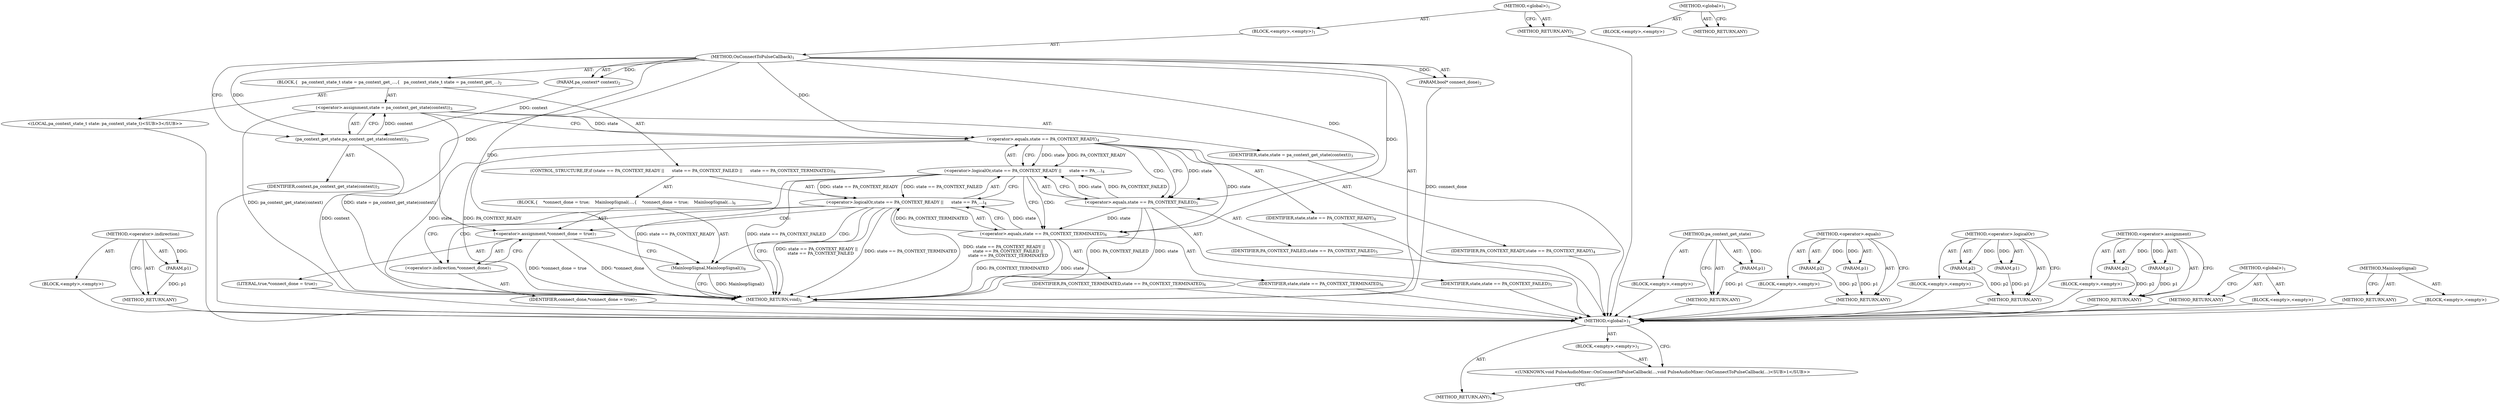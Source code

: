 digraph "&lt;global&gt;" {
vulnerable_77 [label=<(METHOD,&lt;operator&gt;.indirection)>];
vulnerable_78 [label=<(PARAM,p1)>];
vulnerable_79 [label=<(BLOCK,&lt;empty&gt;,&lt;empty&gt;)>];
vulnerable_80 [label=<(METHOD_RETURN,ANY)>];
vulnerable_6 [label=<(METHOD,&lt;global&gt;)<SUB>1</SUB>>];
vulnerable_7 [label=<(BLOCK,&lt;empty&gt;,&lt;empty&gt;)<SUB>1</SUB>>];
vulnerable_8 [label=<(METHOD,OnConnectToPulseCallback)<SUB>1</SUB>>];
vulnerable_9 [label=<(PARAM,pa_context* context)<SUB>2</SUB>>];
vulnerable_10 [label=<(PARAM,bool* connect_done)<SUB>2</SUB>>];
vulnerable_11 [label=<(BLOCK,{
   pa_context_state_t state = pa_context_get_...,{
   pa_context_state_t state = pa_context_get_...)<SUB>2</SUB>>];
vulnerable_12 [label="<(LOCAL,pa_context_state_t state: pa_context_state_t)<SUB>3</SUB>>"];
vulnerable_13 [label=<(&lt;operator&gt;.assignment,state = pa_context_get_state(context))<SUB>3</SUB>>];
vulnerable_14 [label=<(IDENTIFIER,state,state = pa_context_get_state(context))<SUB>3</SUB>>];
vulnerable_15 [label=<(pa_context_get_state,pa_context_get_state(context))<SUB>3</SUB>>];
vulnerable_16 [label=<(IDENTIFIER,context,pa_context_get_state(context))<SUB>3</SUB>>];
vulnerable_17 [label=<(CONTROL_STRUCTURE,IF,if (state == PA_CONTEXT_READY ||
      state == PA_CONTEXT_FAILED ||
      state == PA_CONTEXT_TERMINATED))<SUB>4</SUB>>];
vulnerable_18 [label=<(&lt;operator&gt;.logicalOr,state == PA_CONTEXT_READY ||
      state == PA_...)<SUB>4</SUB>>];
vulnerable_19 [label=<(&lt;operator&gt;.logicalOr,state == PA_CONTEXT_READY ||
      state == PA_...)<SUB>4</SUB>>];
vulnerable_20 [label=<(&lt;operator&gt;.equals,state == PA_CONTEXT_READY)<SUB>4</SUB>>];
vulnerable_21 [label=<(IDENTIFIER,state,state == PA_CONTEXT_READY)<SUB>4</SUB>>];
vulnerable_22 [label=<(IDENTIFIER,PA_CONTEXT_READY,state == PA_CONTEXT_READY)<SUB>4</SUB>>];
vulnerable_23 [label=<(&lt;operator&gt;.equals,state == PA_CONTEXT_FAILED)<SUB>5</SUB>>];
vulnerable_24 [label=<(IDENTIFIER,state,state == PA_CONTEXT_FAILED)<SUB>5</SUB>>];
vulnerable_25 [label=<(IDENTIFIER,PA_CONTEXT_FAILED,state == PA_CONTEXT_FAILED)<SUB>5</SUB>>];
vulnerable_26 [label=<(&lt;operator&gt;.equals,state == PA_CONTEXT_TERMINATED)<SUB>6</SUB>>];
vulnerable_27 [label=<(IDENTIFIER,state,state == PA_CONTEXT_TERMINATED)<SUB>6</SUB>>];
vulnerable_28 [label=<(IDENTIFIER,PA_CONTEXT_TERMINATED,state == PA_CONTEXT_TERMINATED)<SUB>6</SUB>>];
vulnerable_29 [label=<(BLOCK,{
    *connect_done = true;
    MainloopSignal(...,{
    *connect_done = true;
    MainloopSignal(...)<SUB>6</SUB>>];
vulnerable_30 [label=<(&lt;operator&gt;.assignment,*connect_done = true)<SUB>7</SUB>>];
vulnerable_31 [label=<(&lt;operator&gt;.indirection,*connect_done)<SUB>7</SUB>>];
vulnerable_32 [label=<(IDENTIFIER,connect_done,*connect_done = true)<SUB>7</SUB>>];
vulnerable_33 [label=<(LITERAL,true,*connect_done = true)<SUB>7</SUB>>];
vulnerable_34 [label=<(MainloopSignal,MainloopSignal())<SUB>8</SUB>>];
vulnerable_35 [label=<(METHOD_RETURN,void)<SUB>1</SUB>>];
vulnerable_37 [label=<(METHOD_RETURN,ANY)<SUB>1</SUB>>];
vulnerable_63 [label=<(METHOD,pa_context_get_state)>];
vulnerable_64 [label=<(PARAM,p1)>];
vulnerable_65 [label=<(BLOCK,&lt;empty&gt;,&lt;empty&gt;)>];
vulnerable_66 [label=<(METHOD_RETURN,ANY)>];
vulnerable_72 [label=<(METHOD,&lt;operator&gt;.equals)>];
vulnerable_73 [label=<(PARAM,p1)>];
vulnerable_74 [label=<(PARAM,p2)>];
vulnerable_75 [label=<(BLOCK,&lt;empty&gt;,&lt;empty&gt;)>];
vulnerable_76 [label=<(METHOD_RETURN,ANY)>];
vulnerable_67 [label=<(METHOD,&lt;operator&gt;.logicalOr)>];
vulnerable_68 [label=<(PARAM,p1)>];
vulnerable_69 [label=<(PARAM,p2)>];
vulnerable_70 [label=<(BLOCK,&lt;empty&gt;,&lt;empty&gt;)>];
vulnerable_71 [label=<(METHOD_RETURN,ANY)>];
vulnerable_58 [label=<(METHOD,&lt;operator&gt;.assignment)>];
vulnerable_59 [label=<(PARAM,p1)>];
vulnerable_60 [label=<(PARAM,p2)>];
vulnerable_61 [label=<(BLOCK,&lt;empty&gt;,&lt;empty&gt;)>];
vulnerable_62 [label=<(METHOD_RETURN,ANY)>];
vulnerable_52 [label=<(METHOD,&lt;global&gt;)<SUB>1</SUB>>];
vulnerable_53 [label=<(BLOCK,&lt;empty&gt;,&lt;empty&gt;)>];
vulnerable_54 [label=<(METHOD_RETURN,ANY)>];
vulnerable_81 [label=<(METHOD,MainloopSignal)>];
vulnerable_82 [label=<(BLOCK,&lt;empty&gt;,&lt;empty&gt;)>];
vulnerable_83 [label=<(METHOD_RETURN,ANY)>];
fixed_6 [label=<(METHOD,&lt;global&gt;)<SUB>1</SUB>>];
fixed_7 [label=<(BLOCK,&lt;empty&gt;,&lt;empty&gt;)<SUB>1</SUB>>];
fixed_8 [label="<(UNKNOWN,void PulseAudioMixer::OnConnectToPulseCallback(...,void PulseAudioMixer::OnConnectToPulseCallback(...)<SUB>1</SUB>>"];
fixed_9 [label=<(METHOD_RETURN,ANY)<SUB>1</SUB>>];
fixed_14 [label=<(METHOD,&lt;global&gt;)<SUB>1</SUB>>];
fixed_15 [label=<(BLOCK,&lt;empty&gt;,&lt;empty&gt;)>];
fixed_16 [label=<(METHOD_RETURN,ANY)>];
vulnerable_77 -> vulnerable_78  [key=0, label="AST: "];
vulnerable_77 -> vulnerable_78  [key=1, label="DDG: "];
vulnerable_77 -> vulnerable_79  [key=0, label="AST: "];
vulnerable_77 -> vulnerable_80  [key=0, label="AST: "];
vulnerable_77 -> vulnerable_80  [key=1, label="CFG: "];
vulnerable_78 -> vulnerable_80  [key=0, label="DDG: p1"];
vulnerable_79 -> fixed_6  [key=0];
vulnerable_80 -> fixed_6  [key=0];
vulnerable_6 -> vulnerable_7  [key=0, label="AST: "];
vulnerable_6 -> vulnerable_37  [key=0, label="AST: "];
vulnerable_6 -> vulnerable_37  [key=1, label="CFG: "];
vulnerable_7 -> vulnerable_8  [key=0, label="AST: "];
vulnerable_8 -> vulnerable_9  [key=0, label="AST: "];
vulnerable_8 -> vulnerable_9  [key=1, label="DDG: "];
vulnerable_8 -> vulnerable_10  [key=0, label="AST: "];
vulnerable_8 -> vulnerable_10  [key=1, label="DDG: "];
vulnerable_8 -> vulnerable_11  [key=0, label="AST: "];
vulnerable_8 -> vulnerable_35  [key=0, label="AST: "];
vulnerable_8 -> vulnerable_15  [key=0, label="CFG: "];
vulnerable_8 -> vulnerable_15  [key=1, label="DDG: "];
vulnerable_8 -> vulnerable_30  [key=0, label="DDG: "];
vulnerable_8 -> vulnerable_34  [key=0, label="DDG: "];
vulnerable_8 -> vulnerable_26  [key=0, label="DDG: "];
vulnerable_8 -> vulnerable_20  [key=0, label="DDG: "];
vulnerable_8 -> vulnerable_23  [key=0, label="DDG: "];
vulnerable_9 -> vulnerable_15  [key=0, label="DDG: context"];
vulnerable_10 -> vulnerable_35  [key=0, label="DDG: connect_done"];
vulnerable_11 -> vulnerable_12  [key=0, label="AST: "];
vulnerable_11 -> vulnerable_13  [key=0, label="AST: "];
vulnerable_11 -> vulnerable_17  [key=0, label="AST: "];
vulnerable_12 -> fixed_6  [key=0];
vulnerable_13 -> vulnerable_14  [key=0, label="AST: "];
vulnerable_13 -> vulnerable_15  [key=0, label="AST: "];
vulnerable_13 -> vulnerable_20  [key=0, label="CFG: "];
vulnerable_13 -> vulnerable_20  [key=1, label="DDG: state"];
vulnerable_13 -> vulnerable_35  [key=0, label="DDG: pa_context_get_state(context)"];
vulnerable_13 -> vulnerable_35  [key=1, label="DDG: state = pa_context_get_state(context)"];
vulnerable_14 -> fixed_6  [key=0];
vulnerable_15 -> vulnerable_16  [key=0, label="AST: "];
vulnerable_15 -> vulnerable_13  [key=0, label="CFG: "];
vulnerable_15 -> vulnerable_13  [key=1, label="DDG: context"];
vulnerable_15 -> vulnerable_35  [key=0, label="DDG: context"];
vulnerable_16 -> fixed_6  [key=0];
vulnerable_17 -> vulnerable_18  [key=0, label="AST: "];
vulnerable_17 -> vulnerable_29  [key=0, label="AST: "];
vulnerable_18 -> vulnerable_19  [key=0, label="AST: "];
vulnerable_18 -> vulnerable_26  [key=0, label="AST: "];
vulnerable_18 -> vulnerable_35  [key=0, label="CFG: "];
vulnerable_18 -> vulnerable_35  [key=1, label="DDG: state == PA_CONTEXT_READY ||
      state == PA_CONTEXT_FAILED"];
vulnerable_18 -> vulnerable_35  [key=2, label="DDG: state == PA_CONTEXT_TERMINATED"];
vulnerable_18 -> vulnerable_35  [key=3, label="DDG: state == PA_CONTEXT_READY ||
      state == PA_CONTEXT_FAILED ||
      state == PA_CONTEXT_TERMINATED"];
vulnerable_18 -> vulnerable_31  [key=0, label="CFG: "];
vulnerable_18 -> vulnerable_31  [key=1, label="CDG: "];
vulnerable_18 -> vulnerable_30  [key=0, label="CDG: "];
vulnerable_18 -> vulnerable_34  [key=0, label="CDG: "];
vulnerable_19 -> vulnerable_20  [key=0, label="AST: "];
vulnerable_19 -> vulnerable_23  [key=0, label="AST: "];
vulnerable_19 -> vulnerable_18  [key=0, label="CFG: "];
vulnerable_19 -> vulnerable_18  [key=1, label="DDG: state == PA_CONTEXT_READY"];
vulnerable_19 -> vulnerable_18  [key=2, label="DDG: state == PA_CONTEXT_FAILED"];
vulnerable_19 -> vulnerable_26  [key=0, label="CFG: "];
vulnerable_19 -> vulnerable_26  [key=1, label="CDG: "];
vulnerable_19 -> vulnerable_35  [key=0, label="DDG: state == PA_CONTEXT_READY"];
vulnerable_19 -> vulnerable_35  [key=1, label="DDG: state == PA_CONTEXT_FAILED"];
vulnerable_20 -> vulnerable_21  [key=0, label="AST: "];
vulnerable_20 -> vulnerable_22  [key=0, label="AST: "];
vulnerable_20 -> vulnerable_19  [key=0, label="CFG: "];
vulnerable_20 -> vulnerable_19  [key=1, label="DDG: state"];
vulnerable_20 -> vulnerable_19  [key=2, label="DDG: PA_CONTEXT_READY"];
vulnerable_20 -> vulnerable_23  [key=0, label="CFG: "];
vulnerable_20 -> vulnerable_23  [key=1, label="DDG: state"];
vulnerable_20 -> vulnerable_23  [key=2, label="CDG: "];
vulnerable_20 -> vulnerable_35  [key=0, label="DDG: state"];
vulnerable_20 -> vulnerable_35  [key=1, label="DDG: PA_CONTEXT_READY"];
vulnerable_20 -> vulnerable_26  [key=0, label="DDG: state"];
vulnerable_21 -> fixed_6  [key=0];
vulnerable_22 -> fixed_6  [key=0];
vulnerable_23 -> vulnerable_24  [key=0, label="AST: "];
vulnerable_23 -> vulnerable_25  [key=0, label="AST: "];
vulnerable_23 -> vulnerable_19  [key=0, label="CFG: "];
vulnerable_23 -> vulnerable_19  [key=1, label="DDG: state"];
vulnerable_23 -> vulnerable_19  [key=2, label="DDG: PA_CONTEXT_FAILED"];
vulnerable_23 -> vulnerable_35  [key=0, label="DDG: state"];
vulnerable_23 -> vulnerable_35  [key=1, label="DDG: PA_CONTEXT_FAILED"];
vulnerable_23 -> vulnerable_26  [key=0, label="DDG: state"];
vulnerable_24 -> fixed_6  [key=0];
vulnerable_25 -> fixed_6  [key=0];
vulnerable_26 -> vulnerable_27  [key=0, label="AST: "];
vulnerable_26 -> vulnerable_28  [key=0, label="AST: "];
vulnerable_26 -> vulnerable_18  [key=0, label="CFG: "];
vulnerable_26 -> vulnerable_18  [key=1, label="DDG: state"];
vulnerable_26 -> vulnerable_18  [key=2, label="DDG: PA_CONTEXT_TERMINATED"];
vulnerable_26 -> vulnerable_35  [key=0, label="DDG: state"];
vulnerable_26 -> vulnerable_35  [key=1, label="DDG: PA_CONTEXT_TERMINATED"];
vulnerable_27 -> fixed_6  [key=0];
vulnerable_28 -> fixed_6  [key=0];
vulnerable_29 -> vulnerable_30  [key=0, label="AST: "];
vulnerable_29 -> vulnerable_34  [key=0, label="AST: "];
vulnerable_30 -> vulnerable_31  [key=0, label="AST: "];
vulnerable_30 -> vulnerable_33  [key=0, label="AST: "];
vulnerable_30 -> vulnerable_34  [key=0, label="CFG: "];
vulnerable_30 -> vulnerable_35  [key=0, label="DDG: *connect_done"];
vulnerable_30 -> vulnerable_35  [key=1, label="DDG: *connect_done = true"];
vulnerable_31 -> vulnerable_32  [key=0, label="AST: "];
vulnerable_31 -> vulnerable_30  [key=0, label="CFG: "];
vulnerable_32 -> fixed_6  [key=0];
vulnerable_33 -> fixed_6  [key=0];
vulnerable_34 -> vulnerable_35  [key=0, label="CFG: "];
vulnerable_34 -> vulnerable_35  [key=1, label="DDG: MainloopSignal()"];
vulnerable_35 -> fixed_6  [key=0];
vulnerable_37 -> fixed_6  [key=0];
vulnerable_63 -> vulnerable_64  [key=0, label="AST: "];
vulnerable_63 -> vulnerable_64  [key=1, label="DDG: "];
vulnerable_63 -> vulnerable_65  [key=0, label="AST: "];
vulnerable_63 -> vulnerable_66  [key=0, label="AST: "];
vulnerable_63 -> vulnerable_66  [key=1, label="CFG: "];
vulnerable_64 -> vulnerable_66  [key=0, label="DDG: p1"];
vulnerable_65 -> fixed_6  [key=0];
vulnerable_66 -> fixed_6  [key=0];
vulnerable_72 -> vulnerable_73  [key=0, label="AST: "];
vulnerable_72 -> vulnerable_73  [key=1, label="DDG: "];
vulnerable_72 -> vulnerable_75  [key=0, label="AST: "];
vulnerable_72 -> vulnerable_74  [key=0, label="AST: "];
vulnerable_72 -> vulnerable_74  [key=1, label="DDG: "];
vulnerable_72 -> vulnerable_76  [key=0, label="AST: "];
vulnerable_72 -> vulnerable_76  [key=1, label="CFG: "];
vulnerable_73 -> vulnerable_76  [key=0, label="DDG: p1"];
vulnerable_74 -> vulnerable_76  [key=0, label="DDG: p2"];
vulnerable_75 -> fixed_6  [key=0];
vulnerable_76 -> fixed_6  [key=0];
vulnerable_67 -> vulnerable_68  [key=0, label="AST: "];
vulnerable_67 -> vulnerable_68  [key=1, label="DDG: "];
vulnerable_67 -> vulnerable_70  [key=0, label="AST: "];
vulnerable_67 -> vulnerable_69  [key=0, label="AST: "];
vulnerable_67 -> vulnerable_69  [key=1, label="DDG: "];
vulnerable_67 -> vulnerable_71  [key=0, label="AST: "];
vulnerable_67 -> vulnerable_71  [key=1, label="CFG: "];
vulnerable_68 -> vulnerable_71  [key=0, label="DDG: p1"];
vulnerable_69 -> vulnerable_71  [key=0, label="DDG: p2"];
vulnerable_70 -> fixed_6  [key=0];
vulnerable_71 -> fixed_6  [key=0];
vulnerable_58 -> vulnerable_59  [key=0, label="AST: "];
vulnerable_58 -> vulnerable_59  [key=1, label="DDG: "];
vulnerable_58 -> vulnerable_61  [key=0, label="AST: "];
vulnerable_58 -> vulnerable_60  [key=0, label="AST: "];
vulnerable_58 -> vulnerable_60  [key=1, label="DDG: "];
vulnerable_58 -> vulnerable_62  [key=0, label="AST: "];
vulnerable_58 -> vulnerable_62  [key=1, label="CFG: "];
vulnerable_59 -> vulnerable_62  [key=0, label="DDG: p1"];
vulnerable_60 -> vulnerable_62  [key=0, label="DDG: p2"];
vulnerable_61 -> fixed_6  [key=0];
vulnerable_62 -> fixed_6  [key=0];
vulnerable_52 -> vulnerable_53  [key=0, label="AST: "];
vulnerable_52 -> vulnerable_54  [key=0, label="AST: "];
vulnerable_52 -> vulnerable_54  [key=1, label="CFG: "];
vulnerable_53 -> fixed_6  [key=0];
vulnerable_54 -> fixed_6  [key=0];
vulnerable_81 -> vulnerable_82  [key=0, label="AST: "];
vulnerable_81 -> vulnerable_83  [key=0, label="AST: "];
vulnerable_81 -> vulnerable_83  [key=1, label="CFG: "];
vulnerable_82 -> fixed_6  [key=0];
vulnerable_83 -> fixed_6  [key=0];
fixed_6 -> fixed_7  [key=0, label="AST: "];
fixed_6 -> fixed_9  [key=0, label="AST: "];
fixed_6 -> fixed_8  [key=0, label="CFG: "];
fixed_7 -> fixed_8  [key=0, label="AST: "];
fixed_8 -> fixed_9  [key=0, label="CFG: "];
fixed_14 -> fixed_15  [key=0, label="AST: "];
fixed_14 -> fixed_16  [key=0, label="AST: "];
fixed_14 -> fixed_16  [key=1, label="CFG: "];
}
